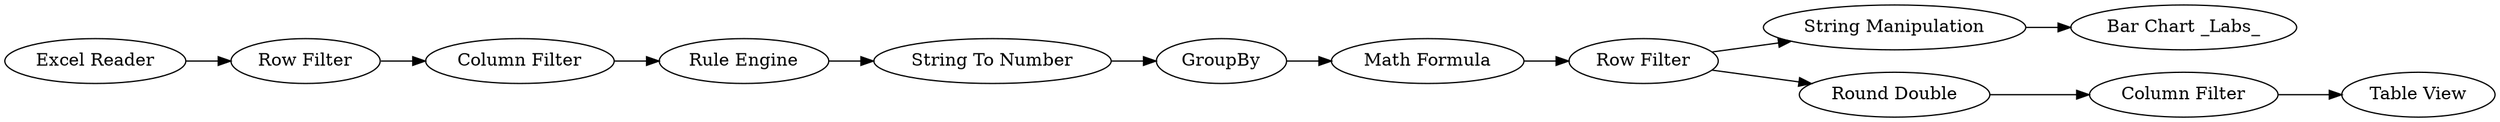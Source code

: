 digraph {
	3 -> 9
	9 -> 8
	11 -> 12
	7 -> 3
	12 -> 14
	14 -> 10
	13 -> 5
	12 -> 16
	17 -> 18
	16 -> 17
	5 -> 7
	8 -> 11
	5 [label="Row Filter"]
	16 [label="Round Double"]
	13 [label="Excel Reader"]
	7 [label="Column Filter"]
	9 [label="String To Number"]
	11 [label="Math Formula"]
	18 [label="Table View"]
	10 [label="Bar Chart _Labs_"]
	8 [label=GroupBy]
	14 [label="String Manipulation"]
	17 [label="Column Filter"]
	3 [label="Rule Engine"]
	12 [label="Row Filter"]
	rankdir=LR
}
